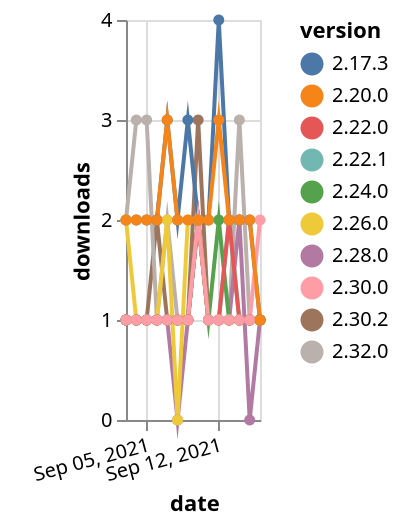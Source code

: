 {"$schema": "https://vega.github.io/schema/vega-lite/v5.json", "description": "A simple bar chart with embedded data.", "data": {"values": [{"date": "2021-09-03", "total": 148, "delta": 1, "version": "2.30.2"}, {"date": "2021-09-04", "total": 149, "delta": 1, "version": "2.30.2"}, {"date": "2021-09-05", "total": 150, "delta": 1, "version": "2.30.2"}, {"date": "2021-09-06", "total": 152, "delta": 2, "version": "2.30.2"}, {"date": "2021-09-07", "total": 153, "delta": 1, "version": "2.30.2"}, {"date": "2021-09-08", "total": 154, "delta": 1, "version": "2.30.2"}, {"date": "2021-09-09", "total": 155, "delta": 1, "version": "2.30.2"}, {"date": "2021-09-10", "total": 158, "delta": 3, "version": "2.30.2"}, {"date": "2021-09-11", "total": 159, "delta": 1, "version": "2.30.2"}, {"date": "2021-09-12", "total": 160, "delta": 1, "version": "2.30.2"}, {"date": "2021-09-13", "total": 161, "delta": 1, "version": "2.30.2"}, {"date": "2021-09-14", "total": 162, "delta": 1, "version": "2.30.2"}, {"date": "2021-09-15", "total": 163, "delta": 1, "version": "2.30.2"}, {"date": "2021-09-16", "total": 164, "delta": 1, "version": "2.30.2"}, {"date": "2021-09-03", "total": 141, "delta": 2, "version": "2.32.0"}, {"date": "2021-09-04", "total": 144, "delta": 3, "version": "2.32.0"}, {"date": "2021-09-05", "total": 147, "delta": 3, "version": "2.32.0"}, {"date": "2021-09-06", "total": 148, "delta": 1, "version": "2.32.0"}, {"date": "2021-09-07", "total": 150, "delta": 2, "version": "2.32.0"}, {"date": "2021-09-08", "total": 151, "delta": 1, "version": "2.32.0"}, {"date": "2021-09-09", "total": 152, "delta": 1, "version": "2.32.0"}, {"date": "2021-09-10", "total": 154, "delta": 2, "version": "2.32.0"}, {"date": "2021-09-11", "total": 155, "delta": 1, "version": "2.32.0"}, {"date": "2021-09-12", "total": 156, "delta": 1, "version": "2.32.0"}, {"date": "2021-09-13", "total": 157, "delta": 1, "version": "2.32.0"}, {"date": "2021-09-14", "total": 160, "delta": 3, "version": "2.32.0"}, {"date": "2021-09-15", "total": 161, "delta": 1, "version": "2.32.0"}, {"date": "2021-09-16", "total": 162, "delta": 1, "version": "2.32.0"}, {"date": "2021-09-03", "total": 227, "delta": 1, "version": "2.28.0"}, {"date": "2021-09-04", "total": 228, "delta": 1, "version": "2.28.0"}, {"date": "2021-09-05", "total": 229, "delta": 1, "version": "2.28.0"}, {"date": "2021-09-06", "total": 230, "delta": 1, "version": "2.28.0"}, {"date": "2021-09-07", "total": 231, "delta": 1, "version": "2.28.0"}, {"date": "2021-09-08", "total": 231, "delta": 0, "version": "2.28.0"}, {"date": "2021-09-09", "total": 232, "delta": 1, "version": "2.28.0"}, {"date": "2021-09-10", "total": 234, "delta": 2, "version": "2.28.0"}, {"date": "2021-09-11", "total": 235, "delta": 1, "version": "2.28.0"}, {"date": "2021-09-12", "total": 236, "delta": 1, "version": "2.28.0"}, {"date": "2021-09-13", "total": 237, "delta": 1, "version": "2.28.0"}, {"date": "2021-09-14", "total": 239, "delta": 2, "version": "2.28.0"}, {"date": "2021-09-15", "total": 239, "delta": 0, "version": "2.28.0"}, {"date": "2021-09-16", "total": 240, "delta": 1, "version": "2.28.0"}, {"date": "2021-09-03", "total": 298, "delta": 1, "version": "2.22.1"}, {"date": "2021-09-04", "total": 299, "delta": 1, "version": "2.22.1"}, {"date": "2021-09-05", "total": 300, "delta": 1, "version": "2.22.1"}, {"date": "2021-09-06", "total": 301, "delta": 1, "version": "2.22.1"}, {"date": "2021-09-07", "total": 302, "delta": 1, "version": "2.22.1"}, {"date": "2021-09-08", "total": 303, "delta": 1, "version": "2.22.1"}, {"date": "2021-09-09", "total": 304, "delta": 1, "version": "2.22.1"}, {"date": "2021-09-10", "total": 306, "delta": 2, "version": "2.22.1"}, {"date": "2021-09-11", "total": 307, "delta": 1, "version": "2.22.1"}, {"date": "2021-09-12", "total": 308, "delta": 1, "version": "2.22.1"}, {"date": "2021-09-13", "total": 310, "delta": 2, "version": "2.22.1"}, {"date": "2021-09-14", "total": 311, "delta": 1, "version": "2.22.1"}, {"date": "2021-09-15", "total": 312, "delta": 1, "version": "2.22.1"}, {"date": "2021-09-16", "total": 313, "delta": 1, "version": "2.22.1"}, {"date": "2021-09-03", "total": 2573, "delta": 2, "version": "2.17.3"}, {"date": "2021-09-04", "total": 2575, "delta": 2, "version": "2.17.3"}, {"date": "2021-09-05", "total": 2577, "delta": 2, "version": "2.17.3"}, {"date": "2021-09-06", "total": 2579, "delta": 2, "version": "2.17.3"}, {"date": "2021-09-07", "total": 2582, "delta": 3, "version": "2.17.3"}, {"date": "2021-09-08", "total": 2584, "delta": 2, "version": "2.17.3"}, {"date": "2021-09-09", "total": 2587, "delta": 3, "version": "2.17.3"}, {"date": "2021-09-10", "total": 2589, "delta": 2, "version": "2.17.3"}, {"date": "2021-09-11", "total": 2591, "delta": 2, "version": "2.17.3"}, {"date": "2021-09-12", "total": 2595, "delta": 4, "version": "2.17.3"}, {"date": "2021-09-13", "total": 2597, "delta": 2, "version": "2.17.3"}, {"date": "2021-09-14", "total": 2599, "delta": 2, "version": "2.17.3"}, {"date": "2021-09-15", "total": 2601, "delta": 2, "version": "2.17.3"}, {"date": "2021-09-16", "total": 2602, "delta": 1, "version": "2.17.3"}, {"date": "2021-09-03", "total": 280, "delta": 2, "version": "2.26.0"}, {"date": "2021-09-04", "total": 281, "delta": 1, "version": "2.26.0"}, {"date": "2021-09-05", "total": 282, "delta": 1, "version": "2.26.0"}, {"date": "2021-09-06", "total": 283, "delta": 1, "version": "2.26.0"}, {"date": "2021-09-07", "total": 285, "delta": 2, "version": "2.26.0"}, {"date": "2021-09-08", "total": 285, "delta": 0, "version": "2.26.0"}, {"date": "2021-09-09", "total": 287, "delta": 2, "version": "2.26.0"}, {"date": "2021-09-10", "total": 289, "delta": 2, "version": "2.26.0"}, {"date": "2021-09-11", "total": 290, "delta": 1, "version": "2.26.0"}, {"date": "2021-09-12", "total": 291, "delta": 1, "version": "2.26.0"}, {"date": "2021-09-13", "total": 292, "delta": 1, "version": "2.26.0"}, {"date": "2021-09-14", "total": 293, "delta": 1, "version": "2.26.0"}, {"date": "2021-09-15", "total": 294, "delta": 1, "version": "2.26.0"}, {"date": "2021-09-16", "total": 295, "delta": 1, "version": "2.26.0"}, {"date": "2021-09-03", "total": 240, "delta": 1, "version": "2.24.0"}, {"date": "2021-09-04", "total": 241, "delta": 1, "version": "2.24.0"}, {"date": "2021-09-05", "total": 242, "delta": 1, "version": "2.24.0"}, {"date": "2021-09-06", "total": 243, "delta": 1, "version": "2.24.0"}, {"date": "2021-09-07", "total": 244, "delta": 1, "version": "2.24.0"}, {"date": "2021-09-08", "total": 245, "delta": 1, "version": "2.24.0"}, {"date": "2021-09-09", "total": 246, "delta": 1, "version": "2.24.0"}, {"date": "2021-09-10", "total": 248, "delta": 2, "version": "2.24.0"}, {"date": "2021-09-11", "total": 249, "delta": 1, "version": "2.24.0"}, {"date": "2021-09-12", "total": 251, "delta": 2, "version": "2.24.0"}, {"date": "2021-09-13", "total": 252, "delta": 1, "version": "2.24.0"}, {"date": "2021-09-14", "total": 253, "delta": 1, "version": "2.24.0"}, {"date": "2021-09-15", "total": 254, "delta": 1, "version": "2.24.0"}, {"date": "2021-09-16", "total": 255, "delta": 1, "version": "2.24.0"}, {"date": "2021-09-03", "total": 277, "delta": 1, "version": "2.22.0"}, {"date": "2021-09-04", "total": 278, "delta": 1, "version": "2.22.0"}, {"date": "2021-09-05", "total": 279, "delta": 1, "version": "2.22.0"}, {"date": "2021-09-06", "total": 280, "delta": 1, "version": "2.22.0"}, {"date": "2021-09-07", "total": 281, "delta": 1, "version": "2.22.0"}, {"date": "2021-09-08", "total": 282, "delta": 1, "version": "2.22.0"}, {"date": "2021-09-09", "total": 283, "delta": 1, "version": "2.22.0"}, {"date": "2021-09-10", "total": 285, "delta": 2, "version": "2.22.0"}, {"date": "2021-09-11", "total": 286, "delta": 1, "version": "2.22.0"}, {"date": "2021-09-12", "total": 287, "delta": 1, "version": "2.22.0"}, {"date": "2021-09-13", "total": 289, "delta": 2, "version": "2.22.0"}, {"date": "2021-09-14", "total": 290, "delta": 1, "version": "2.22.0"}, {"date": "2021-09-15", "total": 291, "delta": 1, "version": "2.22.0"}, {"date": "2021-09-16", "total": 292, "delta": 1, "version": "2.22.0"}, {"date": "2021-09-03", "total": 172, "delta": 1, "version": "2.30.0"}, {"date": "2021-09-04", "total": 173, "delta": 1, "version": "2.30.0"}, {"date": "2021-09-05", "total": 174, "delta": 1, "version": "2.30.0"}, {"date": "2021-09-06", "total": 175, "delta": 1, "version": "2.30.0"}, {"date": "2021-09-07", "total": 176, "delta": 1, "version": "2.30.0"}, {"date": "2021-09-08", "total": 177, "delta": 1, "version": "2.30.0"}, {"date": "2021-09-09", "total": 178, "delta": 1, "version": "2.30.0"}, {"date": "2021-09-10", "total": 180, "delta": 2, "version": "2.30.0"}, {"date": "2021-09-11", "total": 181, "delta": 1, "version": "2.30.0"}, {"date": "2021-09-12", "total": 182, "delta": 1, "version": "2.30.0"}, {"date": "2021-09-13", "total": 183, "delta": 1, "version": "2.30.0"}, {"date": "2021-09-14", "total": 184, "delta": 1, "version": "2.30.0"}, {"date": "2021-09-15", "total": 185, "delta": 1, "version": "2.30.0"}, {"date": "2021-09-16", "total": 187, "delta": 2, "version": "2.30.0"}, {"date": "2021-09-03", "total": 2291, "delta": 2, "version": "2.20.0"}, {"date": "2021-09-04", "total": 2293, "delta": 2, "version": "2.20.0"}, {"date": "2021-09-05", "total": 2295, "delta": 2, "version": "2.20.0"}, {"date": "2021-09-06", "total": 2297, "delta": 2, "version": "2.20.0"}, {"date": "2021-09-07", "total": 2300, "delta": 3, "version": "2.20.0"}, {"date": "2021-09-08", "total": 2302, "delta": 2, "version": "2.20.0"}, {"date": "2021-09-09", "total": 2304, "delta": 2, "version": "2.20.0"}, {"date": "2021-09-10", "total": 2306, "delta": 2, "version": "2.20.0"}, {"date": "2021-09-11", "total": 2308, "delta": 2, "version": "2.20.0"}, {"date": "2021-09-12", "total": 2311, "delta": 3, "version": "2.20.0"}, {"date": "2021-09-13", "total": 2313, "delta": 2, "version": "2.20.0"}, {"date": "2021-09-14", "total": 2315, "delta": 2, "version": "2.20.0"}, {"date": "2021-09-15", "total": 2317, "delta": 2, "version": "2.20.0"}, {"date": "2021-09-16", "total": 2318, "delta": 1, "version": "2.20.0"}]}, "width": "container", "mark": {"type": "line", "point": {"filled": true}}, "encoding": {"x": {"field": "date", "type": "temporal", "timeUnit": "yearmonthdate", "title": "date", "axis": {"labelAngle": -15}}, "y": {"field": "delta", "type": "quantitative", "title": "downloads"}, "color": {"field": "version", "type": "nominal"}, "tooltip": {"field": "delta"}}}